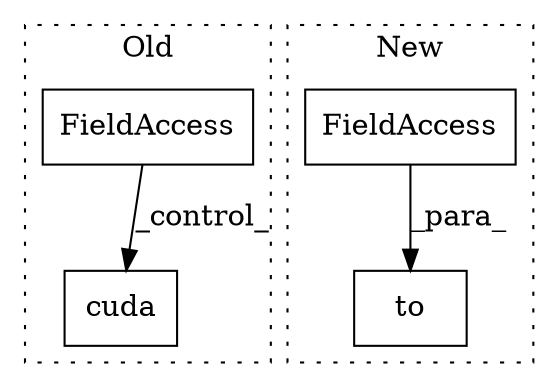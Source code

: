 digraph G {
subgraph cluster0 {
1 [label="cuda" a="32" s="2403" l="6" shape="box"];
4 [label="FieldAccess" a="22" s="2272" l="12" shape="box"];
label = "Old";
style="dotted";
}
subgraph cluster1 {
2 [label="to" a="32" s="2315,2329" l="3,1" shape="box"];
3 [label="FieldAccess" a="22" s="2318" l="11" shape="box"];
label = "New";
style="dotted";
}
3 -> 2 [label="_para_"];
4 -> 1 [label="_control_"];
}